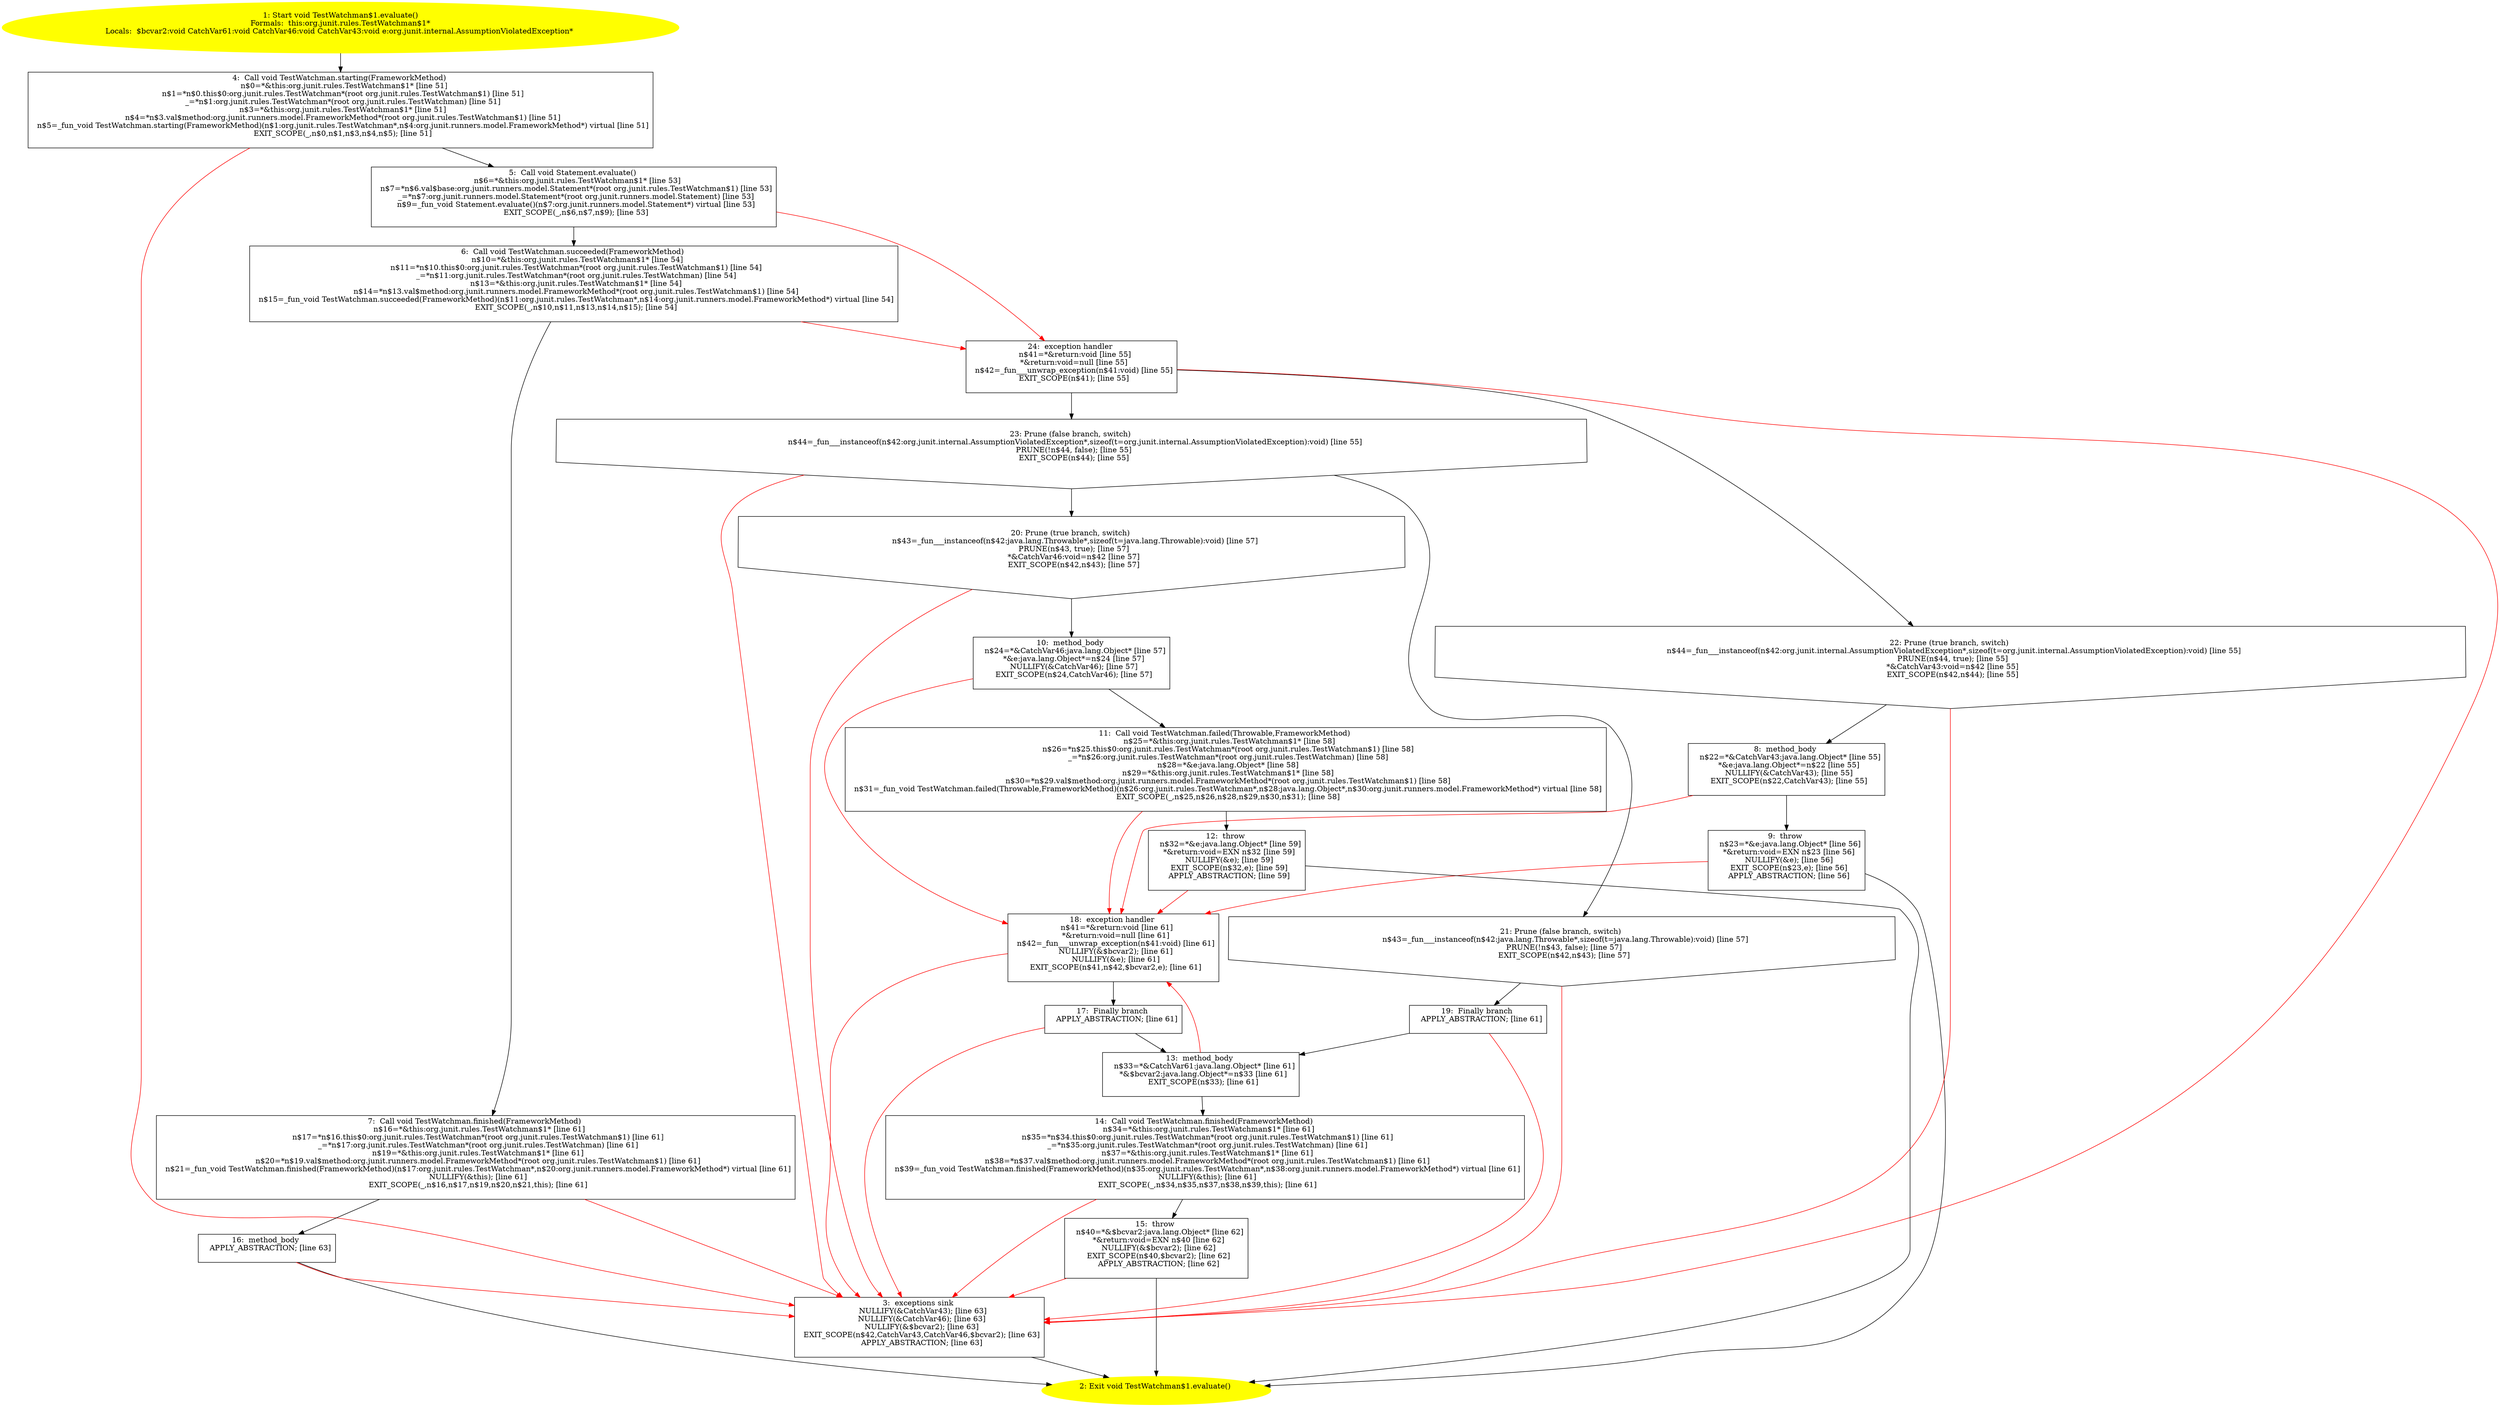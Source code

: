 /* @generated */
digraph cfg {
"org.junit.rules.TestWatchman$1.evaluate():void.026558d547cc88d49ee2a0748faa47e5_1" [label="1: Start void TestWatchman$1.evaluate()\nFormals:  this:org.junit.rules.TestWatchman$1*\nLocals:  $bcvar2:void CatchVar61:void CatchVar46:void CatchVar43:void e:org.junit.internal.AssumptionViolatedException* \n  " color=yellow style=filled]
	

	 "org.junit.rules.TestWatchman$1.evaluate():void.026558d547cc88d49ee2a0748faa47e5_1" -> "org.junit.rules.TestWatchman$1.evaluate():void.026558d547cc88d49ee2a0748faa47e5_4" ;
"org.junit.rules.TestWatchman$1.evaluate():void.026558d547cc88d49ee2a0748faa47e5_2" [label="2: Exit void TestWatchman$1.evaluate() \n  " color=yellow style=filled]
	

"org.junit.rules.TestWatchman$1.evaluate():void.026558d547cc88d49ee2a0748faa47e5_3" [label="3:  exceptions sink \n   NULLIFY(&CatchVar43); [line 63]\n  NULLIFY(&CatchVar46); [line 63]\n  NULLIFY(&$bcvar2); [line 63]\n  EXIT_SCOPE(n$42,CatchVar43,CatchVar46,$bcvar2); [line 63]\n  APPLY_ABSTRACTION; [line 63]\n " shape="box"]
	

	 "org.junit.rules.TestWatchman$1.evaluate():void.026558d547cc88d49ee2a0748faa47e5_3" -> "org.junit.rules.TestWatchman$1.evaluate():void.026558d547cc88d49ee2a0748faa47e5_2" ;
"org.junit.rules.TestWatchman$1.evaluate():void.026558d547cc88d49ee2a0748faa47e5_4" [label="4:  Call void TestWatchman.starting(FrameworkMethod) \n   n$0=*&this:org.junit.rules.TestWatchman$1* [line 51]\n  n$1=*n$0.this$0:org.junit.rules.TestWatchman*(root org.junit.rules.TestWatchman$1) [line 51]\n  _=*n$1:org.junit.rules.TestWatchman*(root org.junit.rules.TestWatchman) [line 51]\n  n$3=*&this:org.junit.rules.TestWatchman$1* [line 51]\n  n$4=*n$3.val$method:org.junit.runners.model.FrameworkMethod*(root org.junit.rules.TestWatchman$1) [line 51]\n  n$5=_fun_void TestWatchman.starting(FrameworkMethod)(n$1:org.junit.rules.TestWatchman*,n$4:org.junit.runners.model.FrameworkMethod*) virtual [line 51]\n  EXIT_SCOPE(_,n$0,n$1,n$3,n$4,n$5); [line 51]\n " shape="box"]
	

	 "org.junit.rules.TestWatchman$1.evaluate():void.026558d547cc88d49ee2a0748faa47e5_4" -> "org.junit.rules.TestWatchman$1.evaluate():void.026558d547cc88d49ee2a0748faa47e5_5" ;
	 "org.junit.rules.TestWatchman$1.evaluate():void.026558d547cc88d49ee2a0748faa47e5_4" -> "org.junit.rules.TestWatchman$1.evaluate():void.026558d547cc88d49ee2a0748faa47e5_3" [color="red" ];
"org.junit.rules.TestWatchman$1.evaluate():void.026558d547cc88d49ee2a0748faa47e5_5" [label="5:  Call void Statement.evaluate() \n   n$6=*&this:org.junit.rules.TestWatchman$1* [line 53]\n  n$7=*n$6.val$base:org.junit.runners.model.Statement*(root org.junit.rules.TestWatchman$1) [line 53]\n  _=*n$7:org.junit.runners.model.Statement*(root org.junit.runners.model.Statement) [line 53]\n  n$9=_fun_void Statement.evaluate()(n$7:org.junit.runners.model.Statement*) virtual [line 53]\n  EXIT_SCOPE(_,n$6,n$7,n$9); [line 53]\n " shape="box"]
	

	 "org.junit.rules.TestWatchman$1.evaluate():void.026558d547cc88d49ee2a0748faa47e5_5" -> "org.junit.rules.TestWatchman$1.evaluate():void.026558d547cc88d49ee2a0748faa47e5_6" ;
	 "org.junit.rules.TestWatchman$1.evaluate():void.026558d547cc88d49ee2a0748faa47e5_5" -> "org.junit.rules.TestWatchman$1.evaluate():void.026558d547cc88d49ee2a0748faa47e5_24" [color="red" ];
"org.junit.rules.TestWatchman$1.evaluate():void.026558d547cc88d49ee2a0748faa47e5_6" [label="6:  Call void TestWatchman.succeeded(FrameworkMethod) \n   n$10=*&this:org.junit.rules.TestWatchman$1* [line 54]\n  n$11=*n$10.this$0:org.junit.rules.TestWatchman*(root org.junit.rules.TestWatchman$1) [line 54]\n  _=*n$11:org.junit.rules.TestWatchman*(root org.junit.rules.TestWatchman) [line 54]\n  n$13=*&this:org.junit.rules.TestWatchman$1* [line 54]\n  n$14=*n$13.val$method:org.junit.runners.model.FrameworkMethod*(root org.junit.rules.TestWatchman$1) [line 54]\n  n$15=_fun_void TestWatchman.succeeded(FrameworkMethod)(n$11:org.junit.rules.TestWatchman*,n$14:org.junit.runners.model.FrameworkMethod*) virtual [line 54]\n  EXIT_SCOPE(_,n$10,n$11,n$13,n$14,n$15); [line 54]\n " shape="box"]
	

	 "org.junit.rules.TestWatchman$1.evaluate():void.026558d547cc88d49ee2a0748faa47e5_6" -> "org.junit.rules.TestWatchman$1.evaluate():void.026558d547cc88d49ee2a0748faa47e5_7" ;
	 "org.junit.rules.TestWatchman$1.evaluate():void.026558d547cc88d49ee2a0748faa47e5_6" -> "org.junit.rules.TestWatchman$1.evaluate():void.026558d547cc88d49ee2a0748faa47e5_24" [color="red" ];
"org.junit.rules.TestWatchman$1.evaluate():void.026558d547cc88d49ee2a0748faa47e5_7" [label="7:  Call void TestWatchman.finished(FrameworkMethod) \n   n$16=*&this:org.junit.rules.TestWatchman$1* [line 61]\n  n$17=*n$16.this$0:org.junit.rules.TestWatchman*(root org.junit.rules.TestWatchman$1) [line 61]\n  _=*n$17:org.junit.rules.TestWatchman*(root org.junit.rules.TestWatchman) [line 61]\n  n$19=*&this:org.junit.rules.TestWatchman$1* [line 61]\n  n$20=*n$19.val$method:org.junit.runners.model.FrameworkMethod*(root org.junit.rules.TestWatchman$1) [line 61]\n  n$21=_fun_void TestWatchman.finished(FrameworkMethod)(n$17:org.junit.rules.TestWatchman*,n$20:org.junit.runners.model.FrameworkMethod*) virtual [line 61]\n  NULLIFY(&this); [line 61]\n  EXIT_SCOPE(_,n$16,n$17,n$19,n$20,n$21,this); [line 61]\n " shape="box"]
	

	 "org.junit.rules.TestWatchman$1.evaluate():void.026558d547cc88d49ee2a0748faa47e5_7" -> "org.junit.rules.TestWatchman$1.evaluate():void.026558d547cc88d49ee2a0748faa47e5_16" ;
	 "org.junit.rules.TestWatchman$1.evaluate():void.026558d547cc88d49ee2a0748faa47e5_7" -> "org.junit.rules.TestWatchman$1.evaluate():void.026558d547cc88d49ee2a0748faa47e5_3" [color="red" ];
"org.junit.rules.TestWatchman$1.evaluate():void.026558d547cc88d49ee2a0748faa47e5_8" [label="8:  method_body \n   n$22=*&CatchVar43:java.lang.Object* [line 55]\n  *&e:java.lang.Object*=n$22 [line 55]\n  NULLIFY(&CatchVar43); [line 55]\n  EXIT_SCOPE(n$22,CatchVar43); [line 55]\n " shape="box"]
	

	 "org.junit.rules.TestWatchman$1.evaluate():void.026558d547cc88d49ee2a0748faa47e5_8" -> "org.junit.rules.TestWatchman$1.evaluate():void.026558d547cc88d49ee2a0748faa47e5_9" ;
	 "org.junit.rules.TestWatchman$1.evaluate():void.026558d547cc88d49ee2a0748faa47e5_8" -> "org.junit.rules.TestWatchman$1.evaluate():void.026558d547cc88d49ee2a0748faa47e5_18" [color="red" ];
"org.junit.rules.TestWatchman$1.evaluate():void.026558d547cc88d49ee2a0748faa47e5_9" [label="9:  throw \n   n$23=*&e:java.lang.Object* [line 56]\n  *&return:void=EXN n$23 [line 56]\n  NULLIFY(&e); [line 56]\n  EXIT_SCOPE(n$23,e); [line 56]\n  APPLY_ABSTRACTION; [line 56]\n " shape="box"]
	

	 "org.junit.rules.TestWatchman$1.evaluate():void.026558d547cc88d49ee2a0748faa47e5_9" -> "org.junit.rules.TestWatchman$1.evaluate():void.026558d547cc88d49ee2a0748faa47e5_2" ;
	 "org.junit.rules.TestWatchman$1.evaluate():void.026558d547cc88d49ee2a0748faa47e5_9" -> "org.junit.rules.TestWatchman$1.evaluate():void.026558d547cc88d49ee2a0748faa47e5_18" [color="red" ];
"org.junit.rules.TestWatchman$1.evaluate():void.026558d547cc88d49ee2a0748faa47e5_10" [label="10:  method_body \n   n$24=*&CatchVar46:java.lang.Object* [line 57]\n  *&e:java.lang.Object*=n$24 [line 57]\n  NULLIFY(&CatchVar46); [line 57]\n  EXIT_SCOPE(n$24,CatchVar46); [line 57]\n " shape="box"]
	

	 "org.junit.rules.TestWatchman$1.evaluate():void.026558d547cc88d49ee2a0748faa47e5_10" -> "org.junit.rules.TestWatchman$1.evaluate():void.026558d547cc88d49ee2a0748faa47e5_11" ;
	 "org.junit.rules.TestWatchman$1.evaluate():void.026558d547cc88d49ee2a0748faa47e5_10" -> "org.junit.rules.TestWatchman$1.evaluate():void.026558d547cc88d49ee2a0748faa47e5_18" [color="red" ];
"org.junit.rules.TestWatchman$1.evaluate():void.026558d547cc88d49ee2a0748faa47e5_11" [label="11:  Call void TestWatchman.failed(Throwable,FrameworkMethod) \n   n$25=*&this:org.junit.rules.TestWatchman$1* [line 58]\n  n$26=*n$25.this$0:org.junit.rules.TestWatchman*(root org.junit.rules.TestWatchman$1) [line 58]\n  _=*n$26:org.junit.rules.TestWatchman*(root org.junit.rules.TestWatchman) [line 58]\n  n$28=*&e:java.lang.Object* [line 58]\n  n$29=*&this:org.junit.rules.TestWatchman$1* [line 58]\n  n$30=*n$29.val$method:org.junit.runners.model.FrameworkMethod*(root org.junit.rules.TestWatchman$1) [line 58]\n  n$31=_fun_void TestWatchman.failed(Throwable,FrameworkMethod)(n$26:org.junit.rules.TestWatchman*,n$28:java.lang.Object*,n$30:org.junit.runners.model.FrameworkMethod*) virtual [line 58]\n  EXIT_SCOPE(_,n$25,n$26,n$28,n$29,n$30,n$31); [line 58]\n " shape="box"]
	

	 "org.junit.rules.TestWatchman$1.evaluate():void.026558d547cc88d49ee2a0748faa47e5_11" -> "org.junit.rules.TestWatchman$1.evaluate():void.026558d547cc88d49ee2a0748faa47e5_12" ;
	 "org.junit.rules.TestWatchman$1.evaluate():void.026558d547cc88d49ee2a0748faa47e5_11" -> "org.junit.rules.TestWatchman$1.evaluate():void.026558d547cc88d49ee2a0748faa47e5_18" [color="red" ];
"org.junit.rules.TestWatchman$1.evaluate():void.026558d547cc88d49ee2a0748faa47e5_12" [label="12:  throw \n   n$32=*&e:java.lang.Object* [line 59]\n  *&return:void=EXN n$32 [line 59]\n  NULLIFY(&e); [line 59]\n  EXIT_SCOPE(n$32,e); [line 59]\n  APPLY_ABSTRACTION; [line 59]\n " shape="box"]
	

	 "org.junit.rules.TestWatchman$1.evaluate():void.026558d547cc88d49ee2a0748faa47e5_12" -> "org.junit.rules.TestWatchman$1.evaluate():void.026558d547cc88d49ee2a0748faa47e5_2" ;
	 "org.junit.rules.TestWatchman$1.evaluate():void.026558d547cc88d49ee2a0748faa47e5_12" -> "org.junit.rules.TestWatchman$1.evaluate():void.026558d547cc88d49ee2a0748faa47e5_18" [color="red" ];
"org.junit.rules.TestWatchman$1.evaluate():void.026558d547cc88d49ee2a0748faa47e5_13" [label="13:  method_body \n   n$33=*&CatchVar61:java.lang.Object* [line 61]\n  *&$bcvar2:java.lang.Object*=n$33 [line 61]\n  EXIT_SCOPE(n$33); [line 61]\n " shape="box"]
	

	 "org.junit.rules.TestWatchman$1.evaluate():void.026558d547cc88d49ee2a0748faa47e5_13" -> "org.junit.rules.TestWatchman$1.evaluate():void.026558d547cc88d49ee2a0748faa47e5_14" ;
	 "org.junit.rules.TestWatchman$1.evaluate():void.026558d547cc88d49ee2a0748faa47e5_13" -> "org.junit.rules.TestWatchman$1.evaluate():void.026558d547cc88d49ee2a0748faa47e5_18" [color="red" ];
"org.junit.rules.TestWatchman$1.evaluate():void.026558d547cc88d49ee2a0748faa47e5_14" [label="14:  Call void TestWatchman.finished(FrameworkMethod) \n   n$34=*&this:org.junit.rules.TestWatchman$1* [line 61]\n  n$35=*n$34.this$0:org.junit.rules.TestWatchman*(root org.junit.rules.TestWatchman$1) [line 61]\n  _=*n$35:org.junit.rules.TestWatchman*(root org.junit.rules.TestWatchman) [line 61]\n  n$37=*&this:org.junit.rules.TestWatchman$1* [line 61]\n  n$38=*n$37.val$method:org.junit.runners.model.FrameworkMethod*(root org.junit.rules.TestWatchman$1) [line 61]\n  n$39=_fun_void TestWatchman.finished(FrameworkMethod)(n$35:org.junit.rules.TestWatchman*,n$38:org.junit.runners.model.FrameworkMethod*) virtual [line 61]\n  NULLIFY(&this); [line 61]\n  EXIT_SCOPE(_,n$34,n$35,n$37,n$38,n$39,this); [line 61]\n " shape="box"]
	

	 "org.junit.rules.TestWatchman$1.evaluate():void.026558d547cc88d49ee2a0748faa47e5_14" -> "org.junit.rules.TestWatchman$1.evaluate():void.026558d547cc88d49ee2a0748faa47e5_15" ;
	 "org.junit.rules.TestWatchman$1.evaluate():void.026558d547cc88d49ee2a0748faa47e5_14" -> "org.junit.rules.TestWatchman$1.evaluate():void.026558d547cc88d49ee2a0748faa47e5_3" [color="red" ];
"org.junit.rules.TestWatchman$1.evaluate():void.026558d547cc88d49ee2a0748faa47e5_15" [label="15:  throw \n   n$40=*&$bcvar2:java.lang.Object* [line 62]\n  *&return:void=EXN n$40 [line 62]\n  NULLIFY(&$bcvar2); [line 62]\n  EXIT_SCOPE(n$40,$bcvar2); [line 62]\n  APPLY_ABSTRACTION; [line 62]\n " shape="box"]
	

	 "org.junit.rules.TestWatchman$1.evaluate():void.026558d547cc88d49ee2a0748faa47e5_15" -> "org.junit.rules.TestWatchman$1.evaluate():void.026558d547cc88d49ee2a0748faa47e5_2" ;
	 "org.junit.rules.TestWatchman$1.evaluate():void.026558d547cc88d49ee2a0748faa47e5_15" -> "org.junit.rules.TestWatchman$1.evaluate():void.026558d547cc88d49ee2a0748faa47e5_3" [color="red" ];
"org.junit.rules.TestWatchman$1.evaluate():void.026558d547cc88d49ee2a0748faa47e5_16" [label="16:  method_body \n   APPLY_ABSTRACTION; [line 63]\n " shape="box"]
	

	 "org.junit.rules.TestWatchman$1.evaluate():void.026558d547cc88d49ee2a0748faa47e5_16" -> "org.junit.rules.TestWatchman$1.evaluate():void.026558d547cc88d49ee2a0748faa47e5_2" ;
	 "org.junit.rules.TestWatchman$1.evaluate():void.026558d547cc88d49ee2a0748faa47e5_16" -> "org.junit.rules.TestWatchman$1.evaluate():void.026558d547cc88d49ee2a0748faa47e5_3" [color="red" ];
"org.junit.rules.TestWatchman$1.evaluate():void.026558d547cc88d49ee2a0748faa47e5_17" [label="17:  Finally branch \n   APPLY_ABSTRACTION; [line 61]\n " shape="box"]
	

	 "org.junit.rules.TestWatchman$1.evaluate():void.026558d547cc88d49ee2a0748faa47e5_17" -> "org.junit.rules.TestWatchman$1.evaluate():void.026558d547cc88d49ee2a0748faa47e5_13" ;
	 "org.junit.rules.TestWatchman$1.evaluate():void.026558d547cc88d49ee2a0748faa47e5_17" -> "org.junit.rules.TestWatchman$1.evaluate():void.026558d547cc88d49ee2a0748faa47e5_3" [color="red" ];
"org.junit.rules.TestWatchman$1.evaluate():void.026558d547cc88d49ee2a0748faa47e5_18" [label="18:  exception handler \n   n$41=*&return:void [line 61]\n  *&return:void=null [line 61]\n  n$42=_fun___unwrap_exception(n$41:void) [line 61]\n  NULLIFY(&$bcvar2); [line 61]\n  NULLIFY(&e); [line 61]\n  EXIT_SCOPE(n$41,n$42,$bcvar2,e); [line 61]\n " shape="box"]
	

	 "org.junit.rules.TestWatchman$1.evaluate():void.026558d547cc88d49ee2a0748faa47e5_18" -> "org.junit.rules.TestWatchman$1.evaluate():void.026558d547cc88d49ee2a0748faa47e5_17" ;
	 "org.junit.rules.TestWatchman$1.evaluate():void.026558d547cc88d49ee2a0748faa47e5_18" -> "org.junit.rules.TestWatchman$1.evaluate():void.026558d547cc88d49ee2a0748faa47e5_3" [color="red" ];
"org.junit.rules.TestWatchman$1.evaluate():void.026558d547cc88d49ee2a0748faa47e5_19" [label="19:  Finally branch \n   APPLY_ABSTRACTION; [line 61]\n " shape="box"]
	

	 "org.junit.rules.TestWatchman$1.evaluate():void.026558d547cc88d49ee2a0748faa47e5_19" -> "org.junit.rules.TestWatchman$1.evaluate():void.026558d547cc88d49ee2a0748faa47e5_13" ;
	 "org.junit.rules.TestWatchman$1.evaluate():void.026558d547cc88d49ee2a0748faa47e5_19" -> "org.junit.rules.TestWatchman$1.evaluate():void.026558d547cc88d49ee2a0748faa47e5_3" [color="red" ];
"org.junit.rules.TestWatchman$1.evaluate():void.026558d547cc88d49ee2a0748faa47e5_20" [label="20: Prune (true branch, switch) \n   n$43=_fun___instanceof(n$42:java.lang.Throwable*,sizeof(t=java.lang.Throwable):void) [line 57]\n  PRUNE(n$43, true); [line 57]\n  *&CatchVar46:void=n$42 [line 57]\n  EXIT_SCOPE(n$42,n$43); [line 57]\n " shape="invhouse"]
	

	 "org.junit.rules.TestWatchman$1.evaluate():void.026558d547cc88d49ee2a0748faa47e5_20" -> "org.junit.rules.TestWatchman$1.evaluate():void.026558d547cc88d49ee2a0748faa47e5_10" ;
	 "org.junit.rules.TestWatchman$1.evaluate():void.026558d547cc88d49ee2a0748faa47e5_20" -> "org.junit.rules.TestWatchman$1.evaluate():void.026558d547cc88d49ee2a0748faa47e5_3" [color="red" ];
"org.junit.rules.TestWatchman$1.evaluate():void.026558d547cc88d49ee2a0748faa47e5_21" [label="21: Prune (false branch, switch) \n   n$43=_fun___instanceof(n$42:java.lang.Throwable*,sizeof(t=java.lang.Throwable):void) [line 57]\n  PRUNE(!n$43, false); [line 57]\n  EXIT_SCOPE(n$42,n$43); [line 57]\n " shape="invhouse"]
	

	 "org.junit.rules.TestWatchman$1.evaluate():void.026558d547cc88d49ee2a0748faa47e5_21" -> "org.junit.rules.TestWatchman$1.evaluate():void.026558d547cc88d49ee2a0748faa47e5_19" ;
	 "org.junit.rules.TestWatchman$1.evaluate():void.026558d547cc88d49ee2a0748faa47e5_21" -> "org.junit.rules.TestWatchman$1.evaluate():void.026558d547cc88d49ee2a0748faa47e5_3" [color="red" ];
"org.junit.rules.TestWatchman$1.evaluate():void.026558d547cc88d49ee2a0748faa47e5_22" [label="22: Prune (true branch, switch) \n   n$44=_fun___instanceof(n$42:org.junit.internal.AssumptionViolatedException*,sizeof(t=org.junit.internal.AssumptionViolatedException):void) [line 55]\n  PRUNE(n$44, true); [line 55]\n  *&CatchVar43:void=n$42 [line 55]\n  EXIT_SCOPE(n$42,n$44); [line 55]\n " shape="invhouse"]
	

	 "org.junit.rules.TestWatchman$1.evaluate():void.026558d547cc88d49ee2a0748faa47e5_22" -> "org.junit.rules.TestWatchman$1.evaluate():void.026558d547cc88d49ee2a0748faa47e5_8" ;
	 "org.junit.rules.TestWatchman$1.evaluate():void.026558d547cc88d49ee2a0748faa47e5_22" -> "org.junit.rules.TestWatchman$1.evaluate():void.026558d547cc88d49ee2a0748faa47e5_3" [color="red" ];
"org.junit.rules.TestWatchman$1.evaluate():void.026558d547cc88d49ee2a0748faa47e5_23" [label="23: Prune (false branch, switch) \n   n$44=_fun___instanceof(n$42:org.junit.internal.AssumptionViolatedException*,sizeof(t=org.junit.internal.AssumptionViolatedException):void) [line 55]\n  PRUNE(!n$44, false); [line 55]\n  EXIT_SCOPE(n$44); [line 55]\n " shape="invhouse"]
	

	 "org.junit.rules.TestWatchman$1.evaluate():void.026558d547cc88d49ee2a0748faa47e5_23" -> "org.junit.rules.TestWatchman$1.evaluate():void.026558d547cc88d49ee2a0748faa47e5_20" ;
	 "org.junit.rules.TestWatchman$1.evaluate():void.026558d547cc88d49ee2a0748faa47e5_23" -> "org.junit.rules.TestWatchman$1.evaluate():void.026558d547cc88d49ee2a0748faa47e5_21" ;
	 "org.junit.rules.TestWatchman$1.evaluate():void.026558d547cc88d49ee2a0748faa47e5_23" -> "org.junit.rules.TestWatchman$1.evaluate():void.026558d547cc88d49ee2a0748faa47e5_3" [color="red" ];
"org.junit.rules.TestWatchman$1.evaluate():void.026558d547cc88d49ee2a0748faa47e5_24" [label="24:  exception handler \n   n$41=*&return:void [line 55]\n  *&return:void=null [line 55]\n  n$42=_fun___unwrap_exception(n$41:void) [line 55]\n  EXIT_SCOPE(n$41); [line 55]\n " shape="box"]
	

	 "org.junit.rules.TestWatchman$1.evaluate():void.026558d547cc88d49ee2a0748faa47e5_24" -> "org.junit.rules.TestWatchman$1.evaluate():void.026558d547cc88d49ee2a0748faa47e5_22" ;
	 "org.junit.rules.TestWatchman$1.evaluate():void.026558d547cc88d49ee2a0748faa47e5_24" -> "org.junit.rules.TestWatchman$1.evaluate():void.026558d547cc88d49ee2a0748faa47e5_23" ;
	 "org.junit.rules.TestWatchman$1.evaluate():void.026558d547cc88d49ee2a0748faa47e5_24" -> "org.junit.rules.TestWatchman$1.evaluate():void.026558d547cc88d49ee2a0748faa47e5_3" [color="red" ];
}
